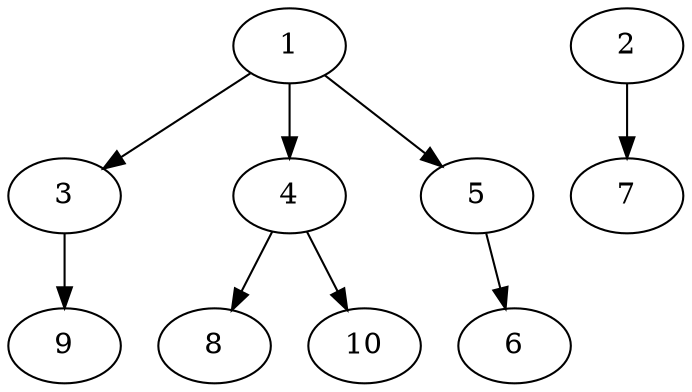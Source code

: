// DAG automatically generated by daggen at Tue Jul 18 11:30:58 2017
// ./daggen --dot -n 10 --fat 0.5 --regular 0.8 --density 0.2 --jump 2 
digraph G {
  1 [size="14295200649", alpha="0.11"]
  1 -> 3 [size ="411041792"]
  1 -> 4 [size ="411041792"]
  1 -> 5 [size ="411041792"]
  2 [size="1176263756948", alpha="0.04"]
  2 -> 7 [size ="838860800"]
  3 [size="368293445632", alpha="0.03"]
  3 -> 9 [size ="411041792"]
  4 [size="1221795332", alpha="0.03"]
  4 -> 8 [size ="33554432"]
  4 -> 10 [size ="33554432"]
  5 [size="8589934592", alpha="0.07"]
  5 -> 6 [size ="33554432"]
  6 [size="1073741824000", alpha="0.18"]
  7 [size="782757789696", alpha="0.01"]
  8 [size="41569790903", alpha="0.15"]
  9 [size="4052078112", alpha="0.07"]
  10 [size="1073741824000", alpha="0.12"]
}
